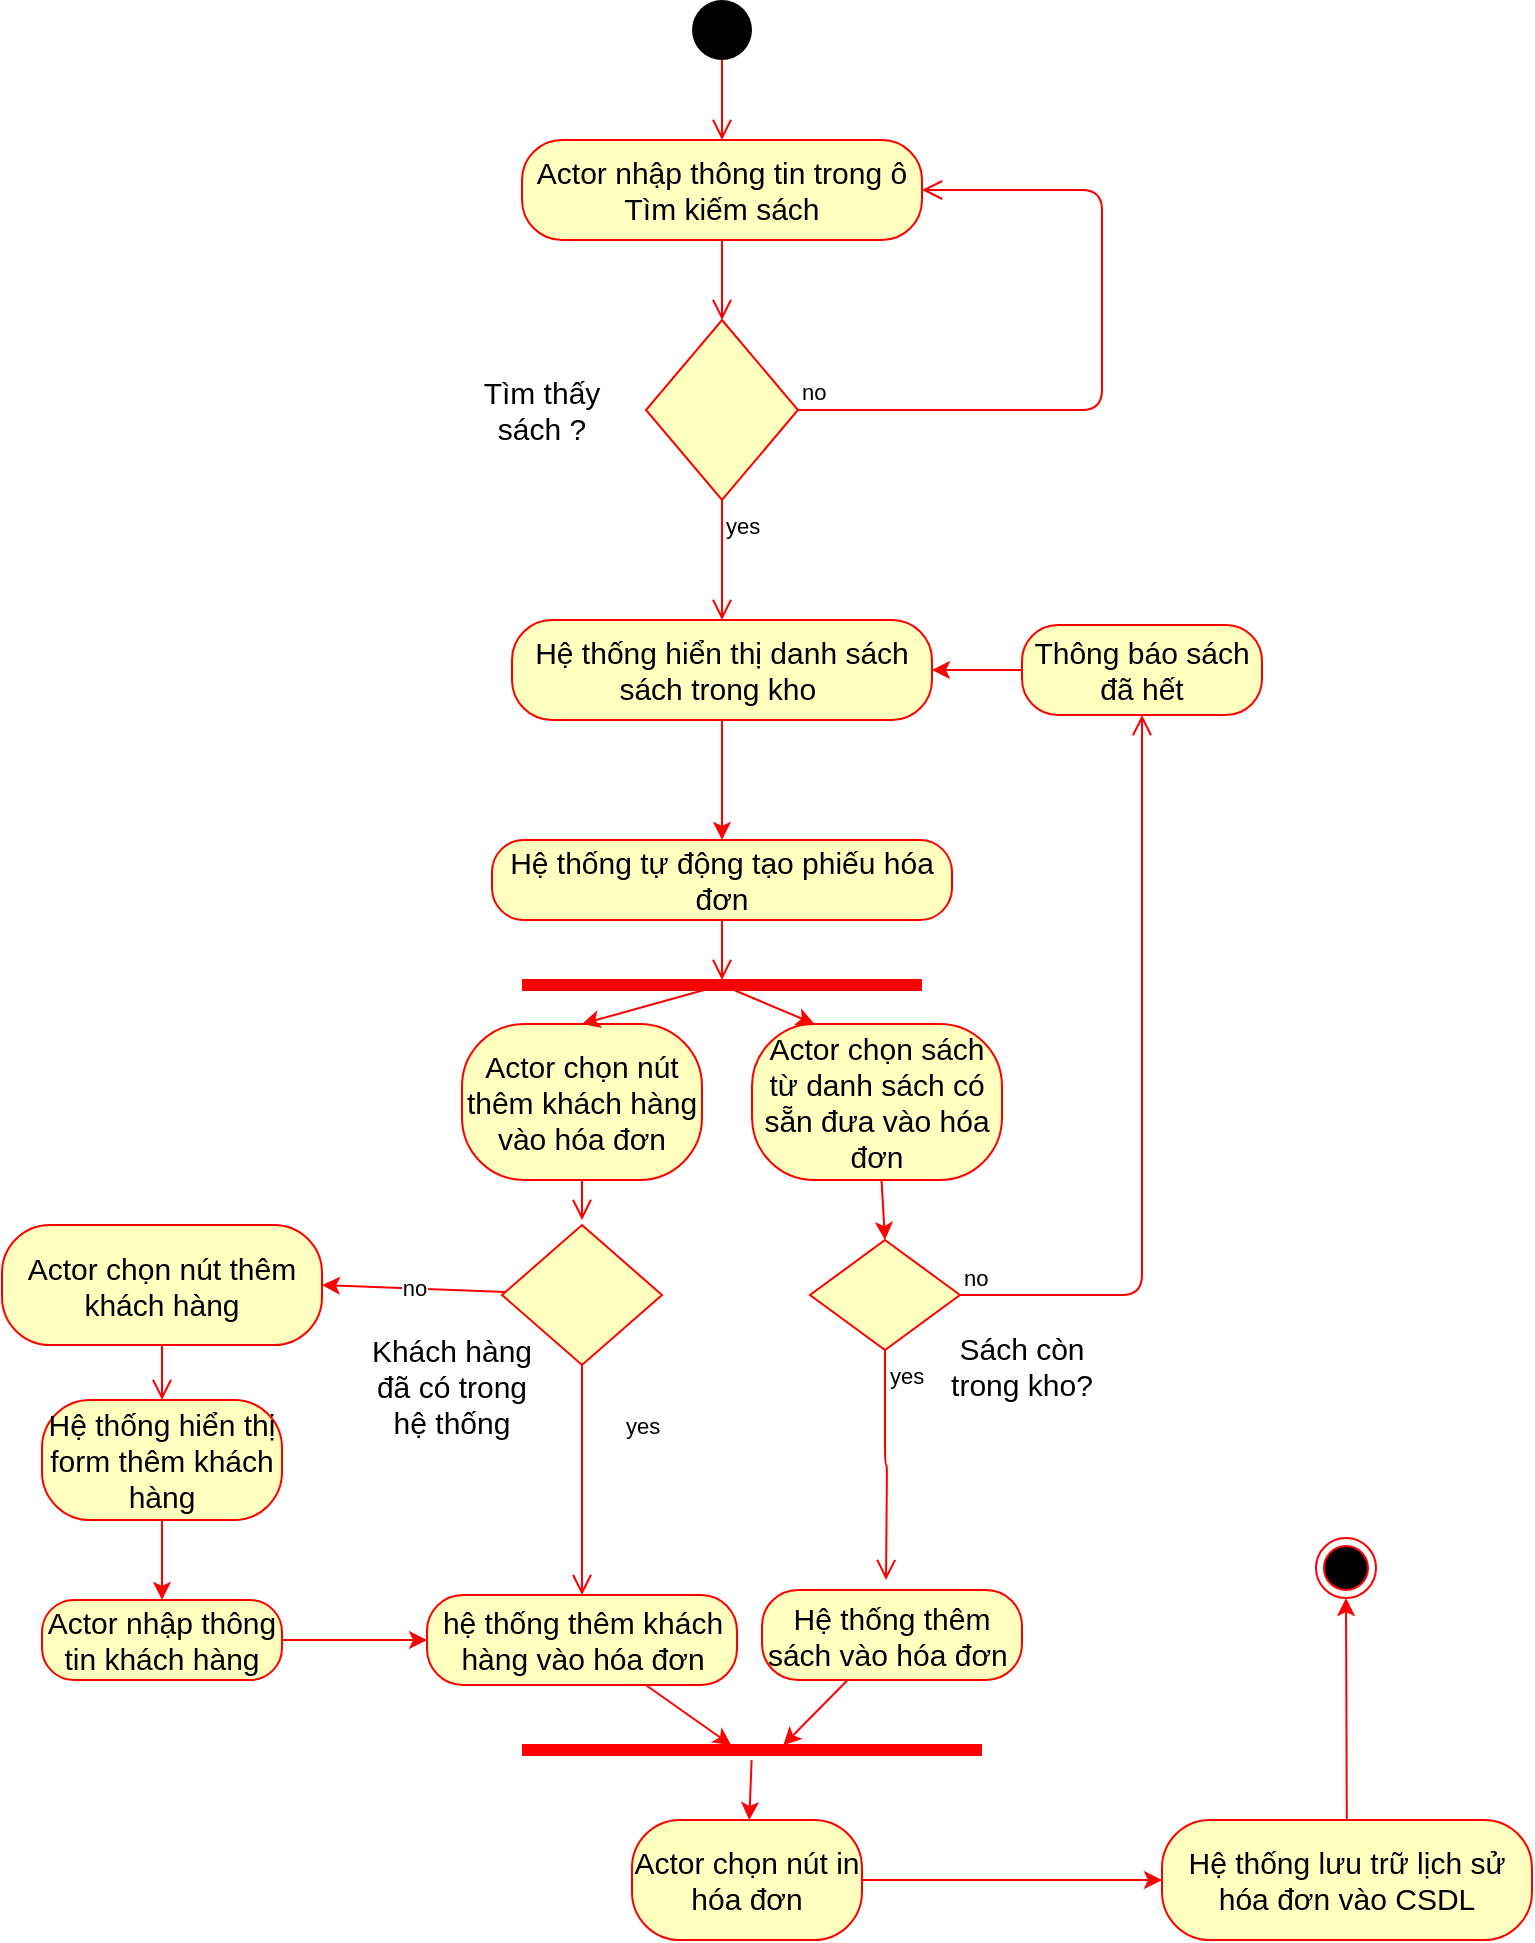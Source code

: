 <mxfile version="13.9.9" type="github">
  <diagram id="oDo7kxzeQm5iP3tuwgTI" name="Page-1">
    <mxGraphModel dx="1924" dy="998" grid="1" gridSize="10" guides="1" tooltips="1" connect="1" arrows="1" fold="1" page="1" pageScale="1" pageWidth="827" pageHeight="1169" math="0" shadow="0">
      <root>
        <mxCell id="0" />
        <mxCell id="1" parent="0" />
        <mxCell id="qjSV56x-90p1cfjG59y1-2" value="" style="ellipse;fillColor=#000000;strokeColor=none;" parent="1" vertex="1">
          <mxGeometry x="355" y="50" width="30" height="30" as="geometry" />
        </mxCell>
        <mxCell id="qjSV56x-90p1cfjG59y1-8" value="&lt;font style=&quot;font-size: 15px&quot;&gt;Actor nhập thông tin trong ô Tìm kiếm sách&lt;/font&gt;" style="rounded=1;whiteSpace=wrap;html=1;arcSize=40;fontColor=#000000;fillColor=#ffffc0;strokeColor=#ff0000;" parent="1" vertex="1">
          <mxGeometry x="270" y="120" width="200" height="50" as="geometry" />
        </mxCell>
        <mxCell id="qjSV56x-90p1cfjG59y1-9" value="" style="edgeStyle=orthogonalEdgeStyle;html=1;verticalAlign=bottom;endArrow=open;endSize=8;strokeColor=#ff0000;exitX=0.5;exitY=1;exitDx=0;exitDy=0;" parent="1" source="qjSV56x-90p1cfjG59y1-8" edge="1">
          <mxGeometry relative="1" as="geometry">
            <mxPoint x="370" y="210" as="targetPoint" />
          </mxGeometry>
        </mxCell>
        <mxCell id="qjSV56x-90p1cfjG59y1-10" value="" style="edgeStyle=orthogonalEdgeStyle;html=1;verticalAlign=bottom;endArrow=open;endSize=8;strokeColor=#ff0000;exitX=0.5;exitY=1;exitDx=0;exitDy=0;" parent="1" source="qjSV56x-90p1cfjG59y1-2" edge="1">
          <mxGeometry relative="1" as="geometry">
            <mxPoint x="370" y="120" as="targetPoint" />
            <mxPoint x="460" y="90" as="sourcePoint" />
            <Array as="points">
              <mxPoint x="370" y="110" />
              <mxPoint x="370" y="110" />
            </Array>
          </mxGeometry>
        </mxCell>
        <mxCell id="qjSV56x-90p1cfjG59y1-67" style="edgeStyle=none;rounded=1;orthogonalLoop=1;jettySize=auto;html=1;strokeColor=#FF0000;" parent="1" source="qjSV56x-90p1cfjG59y1-11" edge="1">
          <mxGeometry relative="1" as="geometry">
            <mxPoint x="370" y="470" as="targetPoint" />
          </mxGeometry>
        </mxCell>
        <mxCell id="qjSV56x-90p1cfjG59y1-11" value="&lt;font style=&quot;font-size: 15px&quot;&gt;Hệ thống hiển thị danh sách sách trong kho&amp;nbsp;&lt;/font&gt;" style="rounded=1;whiteSpace=wrap;html=1;arcSize=40;fontColor=#000000;fillColor=#ffffc0;strokeColor=#ff0000;" parent="1" vertex="1">
          <mxGeometry x="265" y="360" width="210" height="50" as="geometry" />
        </mxCell>
        <mxCell id="qjSV56x-90p1cfjG59y1-18" value="" style="rhombus;whiteSpace=wrap;html=1;fillColor=#ffffc0;strokeColor=#ff0000;" parent="1" vertex="1">
          <mxGeometry x="332" y="210" width="76" height="90" as="geometry" />
        </mxCell>
        <mxCell id="qjSV56x-90p1cfjG59y1-19" value="no" style="edgeStyle=orthogonalEdgeStyle;html=1;align=left;verticalAlign=bottom;endArrow=open;endSize=8;strokeColor=#ff0000;entryX=1;entryY=0.5;entryDx=0;entryDy=0;exitX=1;exitY=0.5;exitDx=0;exitDy=0;" parent="1" source="qjSV56x-90p1cfjG59y1-18" target="qjSV56x-90p1cfjG59y1-8" edge="1">
          <mxGeometry x="-1" relative="1" as="geometry">
            <mxPoint x="500" y="80" as="targetPoint" />
            <Array as="points">
              <mxPoint x="560" y="255" />
              <mxPoint x="560" y="145" />
            </Array>
          </mxGeometry>
        </mxCell>
        <mxCell id="qjSV56x-90p1cfjG59y1-20" value="yes" style="edgeStyle=orthogonalEdgeStyle;html=1;align=left;verticalAlign=top;endArrow=open;endSize=8;strokeColor=#ff0000;" parent="1" source="qjSV56x-90p1cfjG59y1-18" edge="1">
          <mxGeometry x="-1" relative="1" as="geometry">
            <mxPoint x="370" y="360" as="targetPoint" />
            <Array as="points">
              <mxPoint x="370" y="330" />
              <mxPoint x="370" y="330" />
            </Array>
          </mxGeometry>
        </mxCell>
        <mxCell id="qjSV56x-90p1cfjG59y1-29" value="Hệ thống tự động tạo phiếu hóa đơn" style="rounded=1;whiteSpace=wrap;html=1;arcSize=40;fontColor=#000000;fillColor=#ffffc0;strokeColor=#ff0000;fontSize=15;" parent="1" vertex="1">
          <mxGeometry x="255" y="470" width="230" height="40" as="geometry" />
        </mxCell>
        <mxCell id="qjSV56x-90p1cfjG59y1-30" value="" style="edgeStyle=orthogonalEdgeStyle;html=1;verticalAlign=bottom;endArrow=open;endSize=8;strokeColor=#ff0000;" parent="1" source="qjSV56x-90p1cfjG59y1-29" edge="1">
          <mxGeometry relative="1" as="geometry">
            <mxPoint x="370" y="540" as="targetPoint" />
          </mxGeometry>
        </mxCell>
        <mxCell id="qjSV56x-90p1cfjG59y1-65" style="edgeStyle=none;rounded=1;orthogonalLoop=1;jettySize=auto;html=1;entryX=0.5;entryY=0;entryDx=0;entryDy=0;strokeColor=#FF0000;" parent="1" source="qjSV56x-90p1cfjG59y1-31" target="qjSV56x-90p1cfjG59y1-38" edge="1">
          <mxGeometry relative="1" as="geometry" />
        </mxCell>
        <mxCell id="qjSV56x-90p1cfjG59y1-31" value="Actor chọn sách từ danh sách có sẵn đưa vào hóa đơn" style="rounded=1;whiteSpace=wrap;html=1;arcSize=40;fontColor=#000000;fillColor=#ffffc0;strokeColor=#ff0000;fontSize=15;" parent="1" vertex="1">
          <mxGeometry x="385" y="562" width="125" height="78" as="geometry" />
        </mxCell>
        <mxCell id="qjSV56x-90p1cfjG59y1-38" value="" style="rhombus;whiteSpace=wrap;html=1;fillColor=#ffffc0;strokeColor=#ff0000;" parent="1" vertex="1">
          <mxGeometry x="414" y="670" width="75" height="55" as="geometry" />
        </mxCell>
        <mxCell id="qjSV56x-90p1cfjG59y1-39" value="no" style="edgeStyle=orthogonalEdgeStyle;html=1;align=left;verticalAlign=bottom;endArrow=open;endSize=8;strokeColor=#ff0000;entryX=0.5;entryY=1;entryDx=0;entryDy=0;" parent="1" source="qjSV56x-90p1cfjG59y1-38" target="qjSV56x-90p1cfjG59y1-44" edge="1">
          <mxGeometry x="-1" relative="1" as="geometry">
            <mxPoint x="580" y="590" as="targetPoint" />
            <Array as="points">
              <mxPoint x="580" y="697" />
            </Array>
          </mxGeometry>
        </mxCell>
        <mxCell id="qjSV56x-90p1cfjG59y1-40" value="yes" style="edgeStyle=orthogonalEdgeStyle;html=1;align=left;verticalAlign=top;endArrow=open;endSize=8;strokeColor=#ff0000;" parent="1" source="qjSV56x-90p1cfjG59y1-38" edge="1">
          <mxGeometry x="-1" relative="1" as="geometry">
            <mxPoint x="452" y="840" as="targetPoint" />
          </mxGeometry>
        </mxCell>
        <mxCell id="qjSV56x-90p1cfjG59y1-52" style="edgeStyle=orthogonalEdgeStyle;rounded=1;orthogonalLoop=1;jettySize=auto;html=1;strokeColor=#FF0000;entryX=1;entryY=0.5;entryDx=0;entryDy=0;" parent="1" source="qjSV56x-90p1cfjG59y1-44" edge="1" target="qjSV56x-90p1cfjG59y1-11">
          <mxGeometry relative="1" as="geometry">
            <mxPoint x="450" y="402.5" as="targetPoint" />
            <Array as="points" />
          </mxGeometry>
        </mxCell>
        <mxCell id="qjSV56x-90p1cfjG59y1-44" value="Thông báo sách đã hết" style="rounded=1;whiteSpace=wrap;html=1;arcSize=40;fontColor=#000000;fillColor=#ffffc0;strokeColor=#ff0000;fontSize=15;" parent="1" vertex="1">
          <mxGeometry x="520" y="362.5" width="120" height="45" as="geometry" />
        </mxCell>
        <mxCell id="qjSV56x-90p1cfjG59y1-64" style="rounded=1;orthogonalLoop=1;jettySize=auto;html=1;entryX=0.25;entryY=0;entryDx=0;entryDy=0;strokeColor=#FF0000;" parent="1" source="qjSV56x-90p1cfjG59y1-59" target="qjSV56x-90p1cfjG59y1-31" edge="1">
          <mxGeometry relative="1" as="geometry" />
        </mxCell>
        <mxCell id="qjSV56x-90p1cfjG59y1-59" value="" style="shape=line;html=1;strokeWidth=6;strokeColor=#ff0000;" parent="1" vertex="1">
          <mxGeometry x="270" y="540" width="200" height="5" as="geometry" />
        </mxCell>
        <mxCell id="qjSV56x-90p1cfjG59y1-68" value="Actor chọn nút thêm khách hàng vào hóa đơn" style="rounded=1;whiteSpace=wrap;html=1;arcSize=40;fontColor=#000000;fillColor=#ffffc0;strokeColor=#ff0000;fontSize=15;" parent="1" vertex="1">
          <mxGeometry x="240" y="562" width="120" height="78" as="geometry" />
        </mxCell>
        <mxCell id="qjSV56x-90p1cfjG59y1-69" value="" style="edgeStyle=orthogonalEdgeStyle;html=1;verticalAlign=bottom;endArrow=open;endSize=8;strokeColor=#ff0000;" parent="1" source="qjSV56x-90p1cfjG59y1-68" edge="1">
          <mxGeometry relative="1" as="geometry">
            <mxPoint x="300" y="660" as="targetPoint" />
          </mxGeometry>
        </mxCell>
        <mxCell id="qjSV56x-90p1cfjG59y1-70" style="rounded=1;orthogonalLoop=1;jettySize=auto;html=1;entryX=0.5;entryY=0;entryDx=0;entryDy=0;strokeColor=#FF0000;" parent="1" source="qjSV56x-90p1cfjG59y1-59" target="qjSV56x-90p1cfjG59y1-68" edge="1">
          <mxGeometry relative="1" as="geometry">
            <mxPoint x="387.273" y="565" as="sourcePoint" />
            <mxPoint x="460" y="590" as="targetPoint" />
          </mxGeometry>
        </mxCell>
        <mxCell id="qjSV56x-90p1cfjG59y1-77" value="no" style="edgeStyle=none;rounded=1;orthogonalLoop=1;jettySize=auto;html=1;entryX=1;entryY=0.5;entryDx=0;entryDy=0;strokeColor=#FF0000;" parent="1" source="qjSV56x-90p1cfjG59y1-71" target="qjSV56x-90p1cfjG59y1-74" edge="1">
          <mxGeometry relative="1" as="geometry" />
        </mxCell>
        <mxCell id="qjSV56x-90p1cfjG59y1-71" value="" style="rhombus;whiteSpace=wrap;html=1;fillColor=#ffffc0;strokeColor=#ff0000;" parent="1" vertex="1">
          <mxGeometry x="260" y="662.5" width="80" height="70" as="geometry" />
        </mxCell>
        <mxCell id="qjSV56x-90p1cfjG59y1-74" value="Actor chọn nút thêm khách hàng" style="rounded=1;whiteSpace=wrap;html=1;arcSize=40;fontColor=#000000;fillColor=#ffffc0;strokeColor=#ff0000;fontSize=15;" parent="1" vertex="1">
          <mxGeometry x="10" y="662.5" width="160" height="60" as="geometry" />
        </mxCell>
        <mxCell id="qjSV56x-90p1cfjG59y1-75" value="" style="edgeStyle=orthogonalEdgeStyle;html=1;verticalAlign=bottom;endArrow=open;endSize=8;strokeColor=#ff0000;entryX=0.5;entryY=0;entryDx=0;entryDy=0;" parent="1" source="qjSV56x-90p1cfjG59y1-74" target="qjSV56x-90p1cfjG59y1-79" edge="1">
          <mxGeometry relative="1" as="geometry">
            <mxPoint x="100" y="770" as="targetPoint" />
          </mxGeometry>
        </mxCell>
        <mxCell id="qjSV56x-90p1cfjG59y1-82" style="edgeStyle=none;rounded=1;orthogonalLoop=1;jettySize=auto;html=1;entryX=0.5;entryY=0;entryDx=0;entryDy=0;strokeColor=#FF0000;" parent="1" source="qjSV56x-90p1cfjG59y1-79" target="qjSV56x-90p1cfjG59y1-80" edge="1">
          <mxGeometry relative="1" as="geometry" />
        </mxCell>
        <mxCell id="qjSV56x-90p1cfjG59y1-79" value="Hệ thống hiển thị form thêm khách hàng" style="rounded=1;whiteSpace=wrap;html=1;arcSize=40;fontColor=#000000;fillColor=#ffffc0;strokeColor=#ff0000;fontSize=15;" parent="1" vertex="1">
          <mxGeometry x="30" y="750" width="120" height="60" as="geometry" />
        </mxCell>
        <mxCell id="qjSV56x-90p1cfjG59y1-85" style="edgeStyle=none;rounded=1;orthogonalLoop=1;jettySize=auto;html=1;entryX=0;entryY=0.5;entryDx=0;entryDy=0;strokeColor=#FF0000;" parent="1" source="qjSV56x-90p1cfjG59y1-80" target="qjSV56x-90p1cfjG59y1-83" edge="1">
          <mxGeometry relative="1" as="geometry" />
        </mxCell>
        <mxCell id="qjSV56x-90p1cfjG59y1-80" value="Actor nhập thông tin khách hàng" style="rounded=1;whiteSpace=wrap;html=1;arcSize=40;fontColor=#000000;fillColor=#ffffc0;strokeColor=#ff0000;fontSize=15;" parent="1" vertex="1">
          <mxGeometry x="30" y="850" width="120" height="40" as="geometry" />
        </mxCell>
        <mxCell id="qjSV56x-90p1cfjG59y1-113" style="edgeStyle=none;rounded=1;orthogonalLoop=1;jettySize=auto;html=1;entryX=0.568;entryY=0.267;entryDx=0;entryDy=0;entryPerimeter=0;strokeColor=#FF0000;fontSize=15;" parent="1" source="qjSV56x-90p1cfjG59y1-86" target="qjSV56x-90p1cfjG59y1-88" edge="1">
          <mxGeometry relative="1" as="geometry" />
        </mxCell>
        <mxCell id="qjSV56x-90p1cfjG59y1-86" value="Hệ thống thêm sách vào hóa đơn&amp;nbsp;" style="rounded=1;whiteSpace=wrap;html=1;arcSize=40;fontColor=#000000;fillColor=#ffffc0;strokeColor=#ff0000;fontSize=15;" parent="1" vertex="1">
          <mxGeometry x="390" y="845" width="130" height="45" as="geometry" />
        </mxCell>
        <mxCell id="qjSV56x-90p1cfjG59y1-114" style="edgeStyle=none;rounded=1;orthogonalLoop=1;jettySize=auto;html=1;strokeColor=#FF0000;fontSize=15;" parent="1" source="qjSV56x-90p1cfjG59y1-88" target="qjSV56x-90p1cfjG59y1-92" edge="1">
          <mxGeometry relative="1" as="geometry" />
        </mxCell>
        <mxCell id="qjSV56x-90p1cfjG59y1-88" value="" style="shape=line;html=1;strokeWidth=6;strokeColor=#ff0000;" parent="1" vertex="1">
          <mxGeometry x="270" y="920" width="230" height="10" as="geometry" />
        </mxCell>
        <mxCell id="qjSV56x-90p1cfjG59y1-115" style="edgeStyle=none;rounded=1;orthogonalLoop=1;jettySize=auto;html=1;entryX=0;entryY=0.5;entryDx=0;entryDy=0;strokeColor=#FF0000;fontSize=15;" parent="1" source="qjSV56x-90p1cfjG59y1-92" target="qjSV56x-90p1cfjG59y1-94" edge="1">
          <mxGeometry relative="1" as="geometry" />
        </mxCell>
        <mxCell id="qjSV56x-90p1cfjG59y1-92" value="Actor chọn nút in hóa đơn" style="rounded=1;whiteSpace=wrap;html=1;arcSize=40;fontColor=#000000;fillColor=#ffffc0;strokeColor=#ff0000;fontSize=15;" parent="1" vertex="1">
          <mxGeometry x="325" y="960" width="115" height="60" as="geometry" />
        </mxCell>
        <mxCell id="qjSV56x-90p1cfjG59y1-117" style="edgeStyle=none;rounded=1;orthogonalLoop=1;jettySize=auto;html=1;entryX=0.5;entryY=1;entryDx=0;entryDy=0;strokeColor=#FF0000;fontSize=15;" parent="1" source="qjSV56x-90p1cfjG59y1-94" target="qjSV56x-90p1cfjG59y1-116" edge="1">
          <mxGeometry relative="1" as="geometry" />
        </mxCell>
        <mxCell id="qjSV56x-90p1cfjG59y1-94" value="Hệ thống lưu trữ lịch sử hóa đơn vào CSDL" style="rounded=1;whiteSpace=wrap;html=1;arcSize=40;fontColor=#000000;fillColor=#ffffc0;strokeColor=#ff0000;fontSize=15;" parent="1" vertex="1">
          <mxGeometry x="590" y="960" width="185" height="60" as="geometry" />
        </mxCell>
        <mxCell id="qjSV56x-90p1cfjG59y1-99" style="edgeStyle=none;rounded=1;orthogonalLoop=1;jettySize=auto;html=1;exitX=0.75;exitY=1;exitDx=0;exitDy=0;strokeColor=#FF0000;" parent="1" source="qjSV56x-90p1cfjG59y1-68" target="qjSV56x-90p1cfjG59y1-68" edge="1">
          <mxGeometry relative="1" as="geometry" />
        </mxCell>
        <mxCell id="qjSV56x-90p1cfjG59y1-112" style="edgeStyle=none;rounded=1;orthogonalLoop=1;jettySize=auto;html=1;entryX=0.455;entryY=0.267;entryDx=0;entryDy=0;entryPerimeter=0;strokeColor=#FF0000;fontSize=15;" parent="1" source="qjSV56x-90p1cfjG59y1-83" target="qjSV56x-90p1cfjG59y1-88" edge="1">
          <mxGeometry relative="1" as="geometry" />
        </mxCell>
        <mxCell id="qjSV56x-90p1cfjG59y1-83" value="hệ thống thêm khách hàng vào hóa đơn" style="rounded=1;whiteSpace=wrap;html=1;arcSize=40;fontColor=#000000;fillColor=#ffffc0;strokeColor=#ff0000;fontSize=15;" parent="1" vertex="1">
          <mxGeometry x="222.5" y="847.5" width="155" height="45" as="geometry" />
        </mxCell>
        <mxCell id="qjSV56x-90p1cfjG59y1-100" value="yes" style="edgeStyle=orthogonalEdgeStyle;html=1;align=left;verticalAlign=top;endArrow=open;endSize=8;strokeColor=#ff0000;" parent="1" source="qjSV56x-90p1cfjG59y1-71" target="qjSV56x-90p1cfjG59y1-83" edge="1">
          <mxGeometry x="-0.696" y="20" relative="1" as="geometry">
            <mxPoint x="300" y="890" as="targetPoint" />
            <mxPoint x="300" y="720.0" as="sourcePoint" />
            <Array as="points">
              <mxPoint x="300" y="790" />
              <mxPoint x="300" y="790" />
            </Array>
            <mxPoint as="offset" />
          </mxGeometry>
        </mxCell>
        <mxCell id="qjSV56x-90p1cfjG59y1-106" style="edgeStyle=none;rounded=1;orthogonalLoop=1;jettySize=auto;html=1;entryX=0.5;entryY=0;entryDx=0;entryDy=0;strokeColor=#FF0000;" parent="1" source="qjSV56x-90p1cfjG59y1-94" target="qjSV56x-90p1cfjG59y1-94" edge="1">
          <mxGeometry relative="1" as="geometry" />
        </mxCell>
        <mxCell id="qjSV56x-90p1cfjG59y1-109" value="&lt;font style=&quot;font-size: 15px&quot;&gt;Tìm thấy sách ?&lt;/font&gt;" style="text;html=1;strokeColor=none;fillColor=none;align=center;verticalAlign=middle;whiteSpace=wrap;rounded=0;" parent="1" vertex="1">
          <mxGeometry x="240" y="245" width="80" height="20" as="geometry" />
        </mxCell>
        <mxCell id="qjSV56x-90p1cfjG59y1-116" value="" style="ellipse;html=1;shape=endState;fillColor=#000000;strokeColor=#ff0000;fontSize=15;" parent="1" vertex="1">
          <mxGeometry x="667" y="819" width="30" height="30" as="geometry" />
        </mxCell>
        <mxCell id="aIUQUNANYLxbSYOlphwK-1" value="Sách còn trong kho?&lt;br&gt;" style="text;html=1;strokeColor=none;fillColor=none;align=center;verticalAlign=middle;whiteSpace=wrap;rounded=0;fontSize=15;" vertex="1" parent="1">
          <mxGeometry x="475" y="722.5" width="90" height="20" as="geometry" />
        </mxCell>
        <mxCell id="aIUQUNANYLxbSYOlphwK-3" value="Khách hàng đã có trong hệ thống" style="text;html=1;strokeColor=none;fillColor=none;align=center;verticalAlign=middle;whiteSpace=wrap;rounded=0;fontSize=15;" vertex="1" parent="1">
          <mxGeometry x="190" y="732.5" width="90" height="20" as="geometry" />
        </mxCell>
      </root>
    </mxGraphModel>
  </diagram>
</mxfile>
